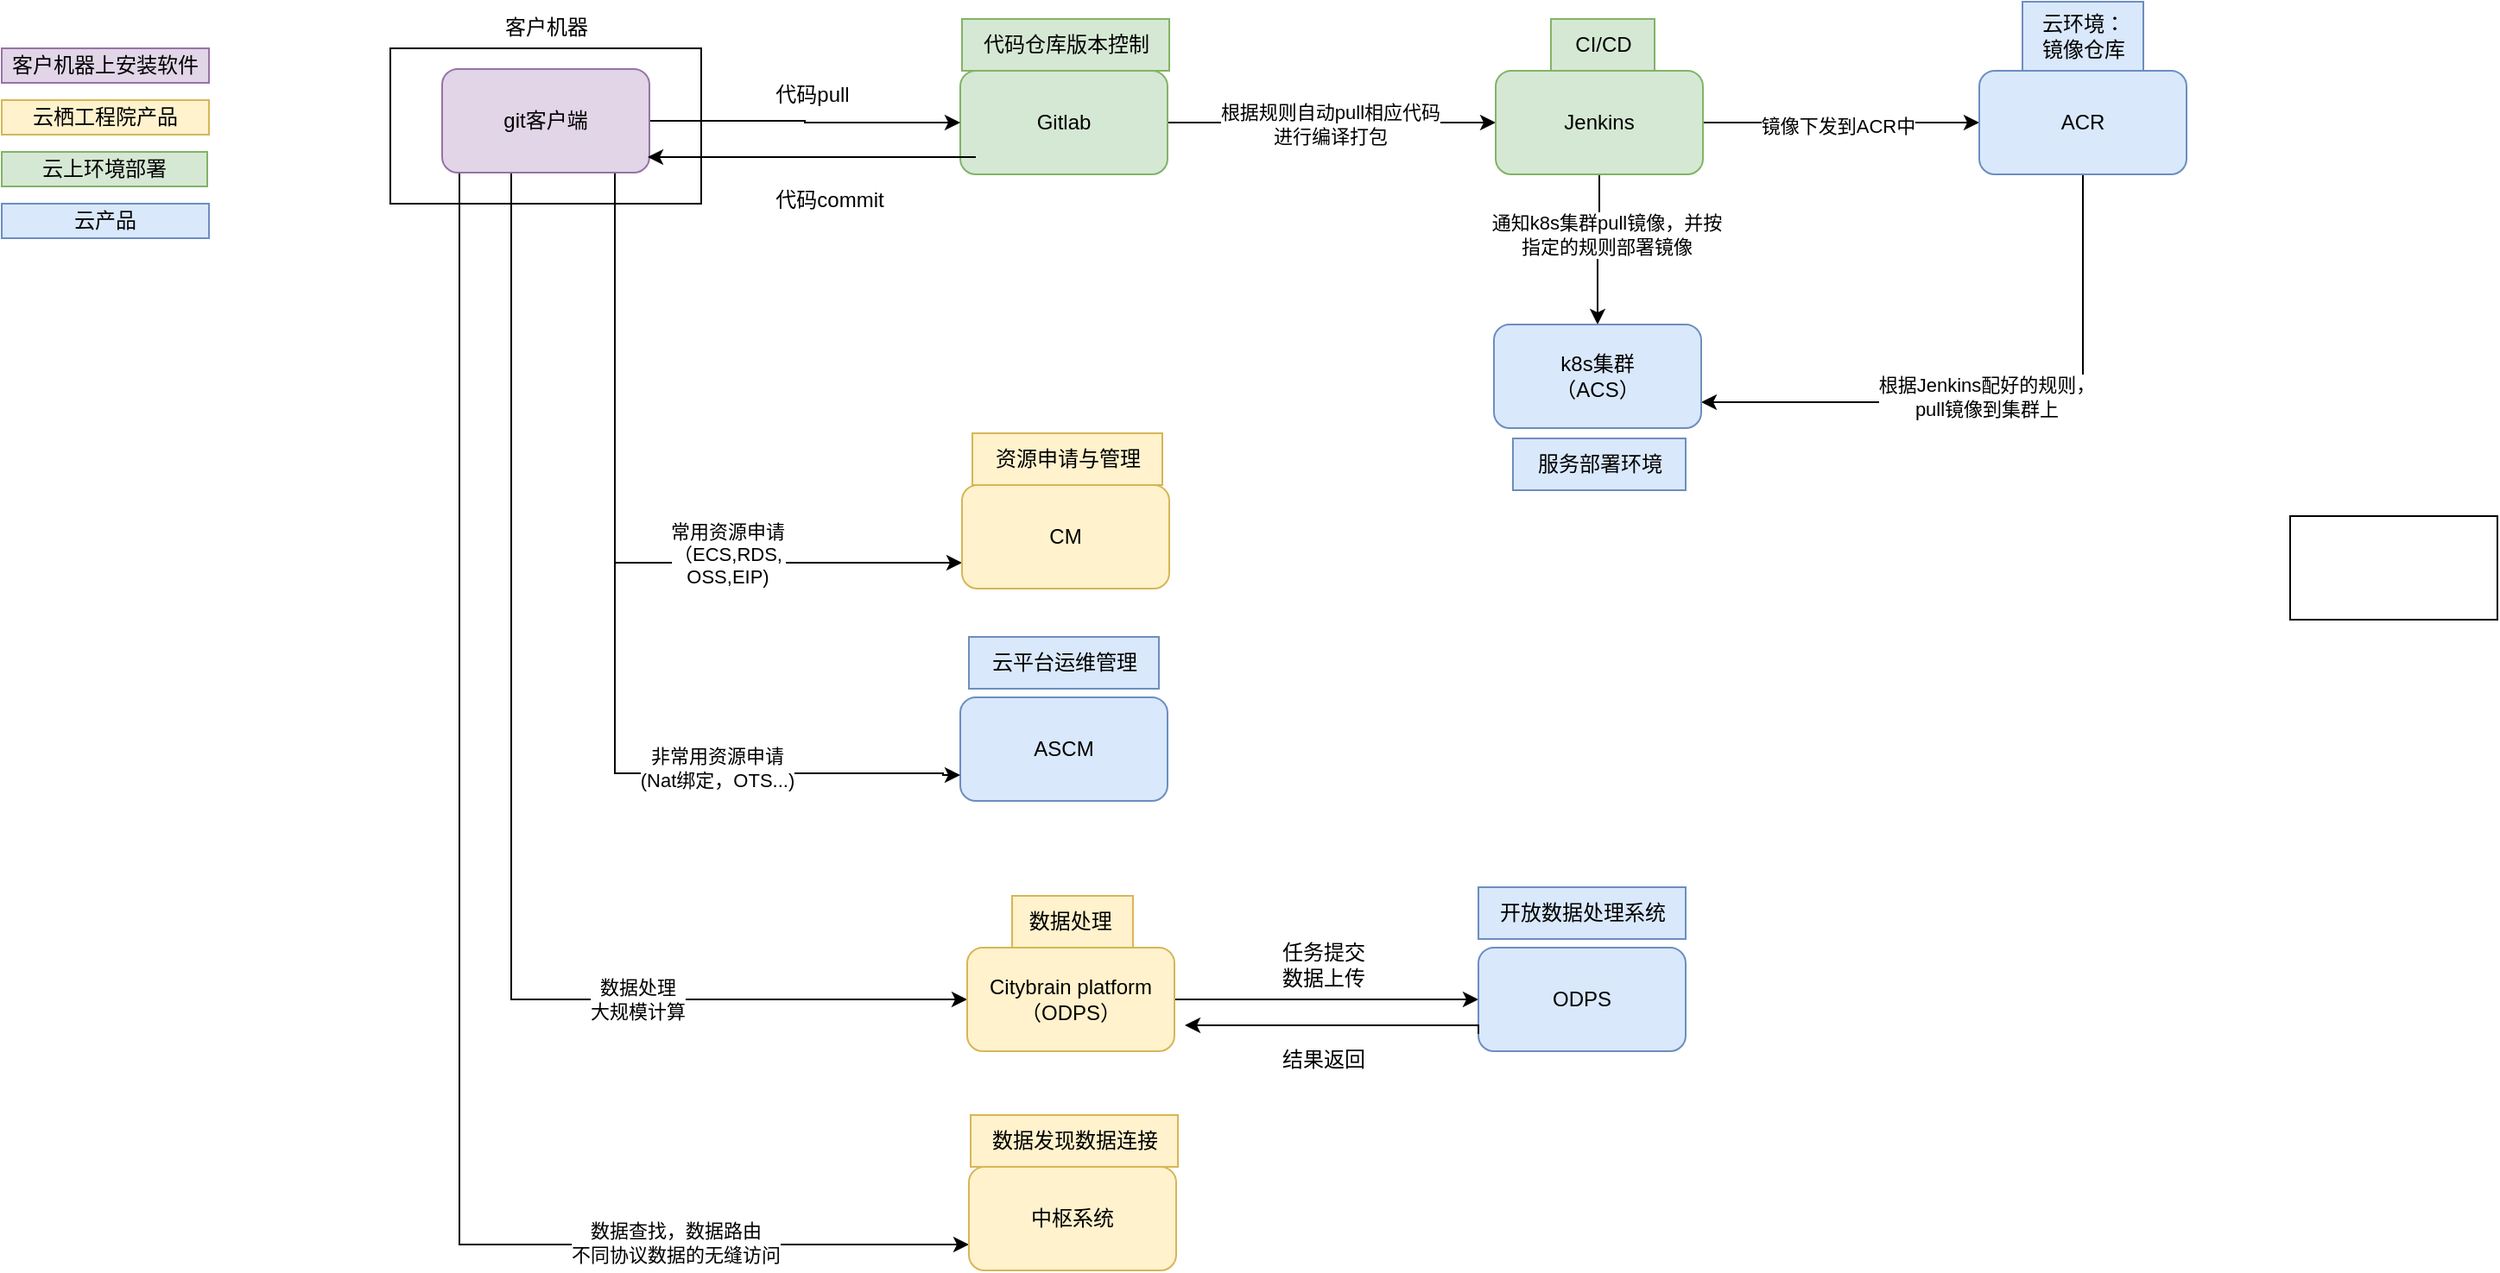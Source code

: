 <mxfile version="22.1.16" type="github">
  <diagram name="第 1 页" id="PR04_hHb-Y1HilmeZlOw">
    <mxGraphModel dx="1707" dy="760" grid="1" gridSize="10" guides="1" tooltips="1" connect="1" arrows="1" fold="1" page="1" pageScale="1" pageWidth="1169" pageHeight="827" math="0" shadow="0">
      <root>
        <mxCell id="0" />
        <mxCell id="1" parent="0" />
        <mxCell id="habpimvgPT132JKMXdbV-9" style="edgeStyle=orthogonalEdgeStyle;rounded=0;orthogonalLoop=1;jettySize=auto;html=1;entryX=0;entryY=0.75;entryDx=0;entryDy=0;" parent="1" source="habpimvgPT132JKMXdbV-3" target="z97M-Kj-8ajkmH52QQyC-7" edge="1">
          <mxGeometry relative="1" as="geometry">
            <Array as="points">
              <mxPoint x="430" y="507" />
            </Array>
          </mxGeometry>
        </mxCell>
        <mxCell id="habpimvgPT132JKMXdbV-10" value="常用资源申请&lt;br style=&quot;border-color: var(--border-color);&quot;&gt;（ECS,RDS,&lt;br style=&quot;border-color: var(--border-color);&quot;&gt;OSS,EIP)" style="edgeLabel;html=1;align=center;verticalAlign=middle;resizable=0;points=[];" parent="habpimvgPT132JKMXdbV-9" vertex="1" connectable="0">
          <mxGeometry x="0.34" y="5" relative="1" as="geometry">
            <mxPoint x="-1" as="offset" />
          </mxGeometry>
        </mxCell>
        <mxCell id="habpimvgPT132JKMXdbV-3" value="" style="rounded=0;whiteSpace=wrap;html=1;" parent="1" vertex="1">
          <mxGeometry x="300" y="209" width="180" height="90" as="geometry" />
        </mxCell>
        <mxCell id="PmjK9yz6c--jbu39in0--11" style="edgeStyle=orthogonalEdgeStyle;rounded=0;orthogonalLoop=1;jettySize=auto;html=1;entryX=0;entryY=0.5;entryDx=0;entryDy=0;" parent="1" source="PmjK9yz6c--jbu39in0--1" target="PmjK9yz6c--jbu39in0--3" edge="1">
          <mxGeometry relative="1" as="geometry" />
        </mxCell>
        <mxCell id="PmjK9yz6c--jbu39in0--12" value="根据规则自动pull相应代码&lt;br&gt;进行编译打包" style="edgeLabel;html=1;align=center;verticalAlign=middle;resizable=0;points=[];" parent="PmjK9yz6c--jbu39in0--11" vertex="1" connectable="0">
          <mxGeometry x="-0.008" y="-1" relative="1" as="geometry">
            <mxPoint as="offset" />
          </mxGeometry>
        </mxCell>
        <mxCell id="PmjK9yz6c--jbu39in0--1" value="Gitlab" style="rounded=1;whiteSpace=wrap;html=1;fillColor=#d5e8d4;strokeColor=#82b366;" parent="1" vertex="1">
          <mxGeometry x="630" y="222" width="120" height="60" as="geometry" />
        </mxCell>
        <mxCell id="PmjK9yz6c--jbu39in0--2" value="代码仓库版本控制" style="text;html=1;align=center;verticalAlign=middle;resizable=0;points=[];autosize=1;strokeColor=#82b366;fillColor=#d5e8d4;" parent="1" vertex="1">
          <mxGeometry x="631" y="192" width="120" height="30" as="geometry" />
        </mxCell>
        <mxCell id="z97M-Kj-8ajkmH52QQyC-1" style="edgeStyle=orthogonalEdgeStyle;rounded=0;orthogonalLoop=1;jettySize=auto;html=1;" parent="1" source="PmjK9yz6c--jbu39in0--3" target="PmjK9yz6c--jbu39in0--5" edge="1">
          <mxGeometry relative="1" as="geometry" />
        </mxCell>
        <mxCell id="z97M-Kj-8ajkmH52QQyC-2" value="镜像下发到ACR中" style="edgeLabel;html=1;align=center;verticalAlign=middle;resizable=0;points=[];" parent="z97M-Kj-8ajkmH52QQyC-1" vertex="1" connectable="0">
          <mxGeometry x="-0.031" y="-2" relative="1" as="geometry">
            <mxPoint as="offset" />
          </mxGeometry>
        </mxCell>
        <mxCell id="z97M-Kj-8ajkmH52QQyC-5" style="edgeStyle=orthogonalEdgeStyle;rounded=0;orthogonalLoop=1;jettySize=auto;html=1;entryX=0.5;entryY=0;entryDx=0;entryDy=0;" parent="1" source="PmjK9yz6c--jbu39in0--3" target="PmjK9yz6c--jbu39in0--7" edge="1">
          <mxGeometry relative="1" as="geometry" />
        </mxCell>
        <mxCell id="z97M-Kj-8ajkmH52QQyC-6" value="通知k8s集群pull镜像，并按&lt;br&gt;指定的规则部署镜像" style="edgeLabel;html=1;align=center;verticalAlign=middle;resizable=0;points=[];" parent="z97M-Kj-8ajkmH52QQyC-5" vertex="1" connectable="0">
          <mxGeometry x="-0.21" y="4" relative="1" as="geometry">
            <mxPoint as="offset" />
          </mxGeometry>
        </mxCell>
        <mxCell id="PmjK9yz6c--jbu39in0--3" value="Jenkins" style="rounded=1;whiteSpace=wrap;html=1;fillColor=#d5e8d4;strokeColor=#82b366;" parent="1" vertex="1">
          <mxGeometry x="940" y="222" width="120" height="60" as="geometry" />
        </mxCell>
        <mxCell id="PmjK9yz6c--jbu39in0--4" value="CI/CD" style="text;html=1;align=center;verticalAlign=middle;resizable=0;points=[];autosize=1;strokeColor=#82b366;fillColor=#d5e8d4;" parent="1" vertex="1">
          <mxGeometry x="972" y="192" width="60" height="30" as="geometry" />
        </mxCell>
        <mxCell id="habpimvgPT132JKMXdbV-27" style="edgeStyle=orthogonalEdgeStyle;rounded=0;orthogonalLoop=1;jettySize=auto;html=1;entryX=1;entryY=0.75;entryDx=0;entryDy=0;" parent="1" source="PmjK9yz6c--jbu39in0--5" target="PmjK9yz6c--jbu39in0--7" edge="1">
          <mxGeometry relative="1" as="geometry">
            <Array as="points">
              <mxPoint x="1280" y="414" />
            </Array>
          </mxGeometry>
        </mxCell>
        <mxCell id="habpimvgPT132JKMXdbV-28" value="根据Jenkins配好的规则，&lt;br style=&quot;border-color: var(--border-color);&quot;&gt;pull镜像到集群上" style="edgeLabel;html=1;align=center;verticalAlign=middle;resizable=0;points=[];" parent="habpimvgPT132JKMXdbV-27" vertex="1" connectable="0">
          <mxGeometry x="0.064" y="-3" relative="1" as="geometry">
            <mxPoint as="offset" />
          </mxGeometry>
        </mxCell>
        <mxCell id="PmjK9yz6c--jbu39in0--5" value="ACR" style="rounded=1;whiteSpace=wrap;html=1;fillColor=#dae8fc;strokeColor=#6c8ebf;" parent="1" vertex="1">
          <mxGeometry x="1220" y="222" width="120" height="60" as="geometry" />
        </mxCell>
        <mxCell id="PmjK9yz6c--jbu39in0--6" value="云环境：&lt;br&gt;镜像仓库" style="text;html=1;align=center;verticalAlign=middle;resizable=0;points=[];autosize=1;strokeColor=#6c8ebf;fillColor=#dae8fc;" parent="1" vertex="1">
          <mxGeometry x="1245" y="182" width="70" height="40" as="geometry" />
        </mxCell>
        <mxCell id="PmjK9yz6c--jbu39in0--7" value="k8s集群&lt;br&gt;（ACS）" style="rounded=1;whiteSpace=wrap;html=1;fillColor=#dae8fc;strokeColor=#6c8ebf;" parent="1" vertex="1">
          <mxGeometry x="939" y="369" width="120" height="60" as="geometry" />
        </mxCell>
        <mxCell id="PmjK9yz6c--jbu39in0--8" value="服务部署环境" style="text;html=1;align=center;verticalAlign=middle;resizable=0;points=[];autosize=1;strokeColor=#6c8ebf;fillColor=#dae8fc;" parent="1" vertex="1">
          <mxGeometry x="950" y="435" width="100" height="30" as="geometry" />
        </mxCell>
        <mxCell id="PmjK9yz6c--jbu39in0--9" value="云产品" style="rounded=0;whiteSpace=wrap;html=1;fillColor=#dae8fc;strokeColor=#6c8ebf;" parent="1" vertex="1">
          <mxGeometry x="75" y="299" width="120" height="20" as="geometry" />
        </mxCell>
        <mxCell id="PmjK9yz6c--jbu39in0--10" value="云上环境部署" style="rounded=0;whiteSpace=wrap;html=1;fillColor=#d5e8d4;strokeColor=#82b366;" parent="1" vertex="1">
          <mxGeometry x="75" y="269" width="119" height="20" as="geometry" />
        </mxCell>
        <mxCell id="z97M-Kj-8ajkmH52QQyC-7" value="CM" style="rounded=1;whiteSpace=wrap;html=1;fillColor=#fff2cc;strokeColor=#d6b656;" parent="1" vertex="1">
          <mxGeometry x="631" y="462" width="120" height="60" as="geometry" />
        </mxCell>
        <mxCell id="z97M-Kj-8ajkmH52QQyC-8" value="资源申请与管理" style="text;html=1;align=center;verticalAlign=middle;resizable=0;points=[];autosize=1;strokeColor=#d6b656;fillColor=#fff2cc;" parent="1" vertex="1">
          <mxGeometry x="637" y="432" width="110" height="30" as="geometry" />
        </mxCell>
        <mxCell id="z97M-Kj-8ajkmH52QQyC-9" value="ASCM" style="rounded=1;whiteSpace=wrap;html=1;fillColor=#dae8fc;strokeColor=#6c8ebf;" parent="1" vertex="1">
          <mxGeometry x="630" y="585" width="120" height="60" as="geometry" />
        </mxCell>
        <mxCell id="z97M-Kj-8ajkmH52QQyC-10" value="云平台运维管理" style="text;html=1;align=center;verticalAlign=middle;resizable=0;points=[];autosize=1;strokeColor=#6c8ebf;fillColor=#dae8fc;" parent="1" vertex="1">
          <mxGeometry x="635" y="550" width="110" height="30" as="geometry" />
        </mxCell>
        <mxCell id="habpimvgPT132JKMXdbV-5" style="edgeStyle=orthogonalEdgeStyle;rounded=0;orthogonalLoop=1;jettySize=auto;html=1;entryX=0;entryY=0.5;entryDx=0;entryDy=0;" parent="1" source="habpimvgPT132JKMXdbV-1" target="PmjK9yz6c--jbu39in0--1" edge="1">
          <mxGeometry relative="1" as="geometry" />
        </mxCell>
        <mxCell id="habpimvgPT132JKMXdbV-11" style="edgeStyle=orthogonalEdgeStyle;rounded=0;orthogonalLoop=1;jettySize=auto;html=1;entryX=0;entryY=0.75;entryDx=0;entryDy=0;" parent="1" source="habpimvgPT132JKMXdbV-1" target="z97M-Kj-8ajkmH52QQyC-9" edge="1">
          <mxGeometry relative="1" as="geometry">
            <Array as="points">
              <mxPoint x="430" y="629" />
              <mxPoint x="620" y="629" />
            </Array>
          </mxGeometry>
        </mxCell>
        <mxCell id="habpimvgPT132JKMXdbV-13" value="非常用资源申请&lt;br style=&quot;border-color: var(--border-color);&quot;&gt;(Nat绑定，OTS...)" style="edgeLabel;html=1;align=center;verticalAlign=middle;resizable=0;points=[];" parent="habpimvgPT132JKMXdbV-11" vertex="1" connectable="0">
          <mxGeometry x="0.484" y="3" relative="1" as="geometry">
            <mxPoint x="-1" as="offset" />
          </mxGeometry>
        </mxCell>
        <mxCell id="habpimvgPT132JKMXdbV-21" style="edgeStyle=orthogonalEdgeStyle;rounded=0;orthogonalLoop=1;jettySize=auto;html=1;entryX=0;entryY=0.5;entryDx=0;entryDy=0;" parent="1" source="habpimvgPT132JKMXdbV-1" target="habpimvgPT132JKMXdbV-19" edge="1">
          <mxGeometry relative="1" as="geometry">
            <Array as="points">
              <mxPoint x="370" y="760" />
            </Array>
          </mxGeometry>
        </mxCell>
        <mxCell id="habpimvgPT132JKMXdbV-22" value="数据处理&lt;br&gt;大规模计算" style="edgeLabel;html=1;align=center;verticalAlign=middle;resizable=0;points=[];" parent="habpimvgPT132JKMXdbV-21" vertex="1" connectable="0">
          <mxGeometry x="0.484" relative="1" as="geometry">
            <mxPoint as="offset" />
          </mxGeometry>
        </mxCell>
        <mxCell id="habpimvgPT132JKMXdbV-25" style="edgeStyle=orthogonalEdgeStyle;rounded=0;orthogonalLoop=1;jettySize=auto;html=1;entryX=0;entryY=0.75;entryDx=0;entryDy=0;" parent="1" source="habpimvgPT132JKMXdbV-1" target="habpimvgPT132JKMXdbV-23" edge="1">
          <mxGeometry relative="1" as="geometry">
            <Array as="points">
              <mxPoint x="340" y="902" />
            </Array>
          </mxGeometry>
        </mxCell>
        <mxCell id="habpimvgPT132JKMXdbV-26" value="数据查找，数据路由&lt;br&gt;不同协议数据的无缝访问" style="edgeLabel;html=1;align=center;verticalAlign=middle;resizable=0;points=[];" parent="habpimvgPT132JKMXdbV-25" vertex="1" connectable="0">
          <mxGeometry x="0.629" y="1" relative="1" as="geometry">
            <mxPoint as="offset" />
          </mxGeometry>
        </mxCell>
        <mxCell id="habpimvgPT132JKMXdbV-1" value="git客户端" style="rounded=1;whiteSpace=wrap;html=1;fillColor=#e1d5e7;strokeColor=#9673a6;" parent="1" vertex="1">
          <mxGeometry x="330" y="221" width="120" height="60" as="geometry" />
        </mxCell>
        <mxCell id="habpimvgPT132JKMXdbV-4" value="客户机器" style="text;html=1;align=center;verticalAlign=middle;resizable=0;points=[];autosize=1;strokeColor=none;fillColor=none;" parent="1" vertex="1">
          <mxGeometry x="355" y="182" width="70" height="30" as="geometry" />
        </mxCell>
        <mxCell id="habpimvgPT132JKMXdbV-6" value="代码pull" style="text;html=1;align=center;verticalAlign=middle;resizable=0;points=[];autosize=1;strokeColor=none;fillColor=none;" parent="1" vertex="1">
          <mxGeometry x="509" y="221" width="70" height="30" as="geometry" />
        </mxCell>
        <mxCell id="habpimvgPT132JKMXdbV-7" value="代码commit" style="text;html=1;align=center;verticalAlign=middle;resizable=0;points=[];autosize=1;strokeColor=none;fillColor=none;" parent="1" vertex="1">
          <mxGeometry x="509" y="282" width="90" height="30" as="geometry" />
        </mxCell>
        <mxCell id="habpimvgPT132JKMXdbV-8" style="edgeStyle=orthogonalEdgeStyle;rounded=0;orthogonalLoop=1;jettySize=auto;html=1;" parent="1" edge="1">
          <mxGeometry relative="1" as="geometry">
            <mxPoint x="639" y="272" as="sourcePoint" />
            <mxPoint x="449" y="272" as="targetPoint" />
          </mxGeometry>
        </mxCell>
        <mxCell id="habpimvgPT132JKMXdbV-14" value="云栖工程院产品" style="rounded=0;whiteSpace=wrap;html=1;fillColor=#fff2cc;strokeColor=#d6b656;" parent="1" vertex="1">
          <mxGeometry x="75" y="239" width="120" height="20" as="geometry" />
        </mxCell>
        <mxCell id="habpimvgPT132JKMXdbV-18" value="客户机器上安装软件" style="rounded=0;whiteSpace=wrap;html=1;fillColor=#e1d5e7;strokeColor=#9673a6;" parent="1" vertex="1">
          <mxGeometry x="75" y="209" width="120" height="20" as="geometry" />
        </mxCell>
        <mxCell id="CbOTN1g4hiCZ-EmoQn_P-3" style="edgeStyle=orthogonalEdgeStyle;rounded=0;orthogonalLoop=1;jettySize=auto;html=1;entryX=0;entryY=0.5;entryDx=0;entryDy=0;" edge="1" parent="1" source="habpimvgPT132JKMXdbV-19" target="CbOTN1g4hiCZ-EmoQn_P-1">
          <mxGeometry relative="1" as="geometry" />
        </mxCell>
        <mxCell id="habpimvgPT132JKMXdbV-19" value="Citybrain platform&lt;br&gt;（ODPS）" style="rounded=1;whiteSpace=wrap;html=1;fillColor=#fff2cc;strokeColor=#d6b656;" parent="1" vertex="1">
          <mxGeometry x="634" y="730" width="120" height="60" as="geometry" />
        </mxCell>
        <mxCell id="habpimvgPT132JKMXdbV-20" value="数据处理&amp;nbsp;" style="text;html=1;align=center;verticalAlign=middle;resizable=0;points=[];autosize=1;strokeColor=#d6b656;fillColor=#fff2cc;" parent="1" vertex="1">
          <mxGeometry x="660" y="700" width="70" height="30" as="geometry" />
        </mxCell>
        <mxCell id="habpimvgPT132JKMXdbV-23" value="中枢系统" style="rounded=1;whiteSpace=wrap;html=1;fillColor=#fff2cc;strokeColor=#d6b656;" parent="1" vertex="1">
          <mxGeometry x="635" y="857" width="120" height="60" as="geometry" />
        </mxCell>
        <mxCell id="habpimvgPT132JKMXdbV-24" value="数据发现数据连接" style="text;html=1;align=center;verticalAlign=middle;resizable=0;points=[];autosize=1;strokeColor=#d6b656;fillColor=#fff2cc;" parent="1" vertex="1">
          <mxGeometry x="636" y="827" width="120" height="30" as="geometry" />
        </mxCell>
        <mxCell id="CbOTN1g4hiCZ-EmoQn_P-1" value="ODPS" style="rounded=1;whiteSpace=wrap;html=1;fillColor=#dae8fc;strokeColor=#6c8ebf;" vertex="1" parent="1">
          <mxGeometry x="930" y="730" width="120" height="60" as="geometry" />
        </mxCell>
        <mxCell id="CbOTN1g4hiCZ-EmoQn_P-2" value="开放数据处理系统" style="text;html=1;align=center;verticalAlign=middle;resizable=0;points=[];autosize=1;strokeColor=#6c8ebf;fillColor=#dae8fc;" vertex="1" parent="1">
          <mxGeometry x="930" y="695" width="120" height="30" as="geometry" />
        </mxCell>
        <mxCell id="CbOTN1g4hiCZ-EmoQn_P-4" value="任务提交&lt;br&gt;数据上传" style="text;html=1;align=center;verticalAlign=middle;resizable=0;points=[];autosize=1;strokeColor=none;fillColor=none;" vertex="1" parent="1">
          <mxGeometry x="805" y="720" width="70" height="40" as="geometry" />
        </mxCell>
        <mxCell id="CbOTN1g4hiCZ-EmoQn_P-5" value="结果返回" style="text;html=1;align=center;verticalAlign=middle;resizable=0;points=[];autosize=1;strokeColor=none;fillColor=none;" vertex="1" parent="1">
          <mxGeometry x="805" y="780" width="70" height="30" as="geometry" />
        </mxCell>
        <mxCell id="CbOTN1g4hiCZ-EmoQn_P-6" style="edgeStyle=orthogonalEdgeStyle;rounded=0;orthogonalLoop=1;jettySize=auto;html=1;exitX=0;exitY=0.75;exitDx=0;exitDy=0;" edge="1" parent="1">
          <mxGeometry relative="1" as="geometry">
            <mxPoint x="930" y="780" as="sourcePoint" />
            <mxPoint x="760" y="775" as="targetPoint" />
            <Array as="points">
              <mxPoint x="930" y="775" />
            </Array>
          </mxGeometry>
        </mxCell>
        <mxCell id="CbOTN1g4hiCZ-EmoQn_P-7" value="" style="whiteSpace=wrap;html=1;" vertex="1" parent="1">
          <mxGeometry x="1400" y="480" width="120" height="60" as="geometry" />
        </mxCell>
      </root>
    </mxGraphModel>
  </diagram>
</mxfile>
